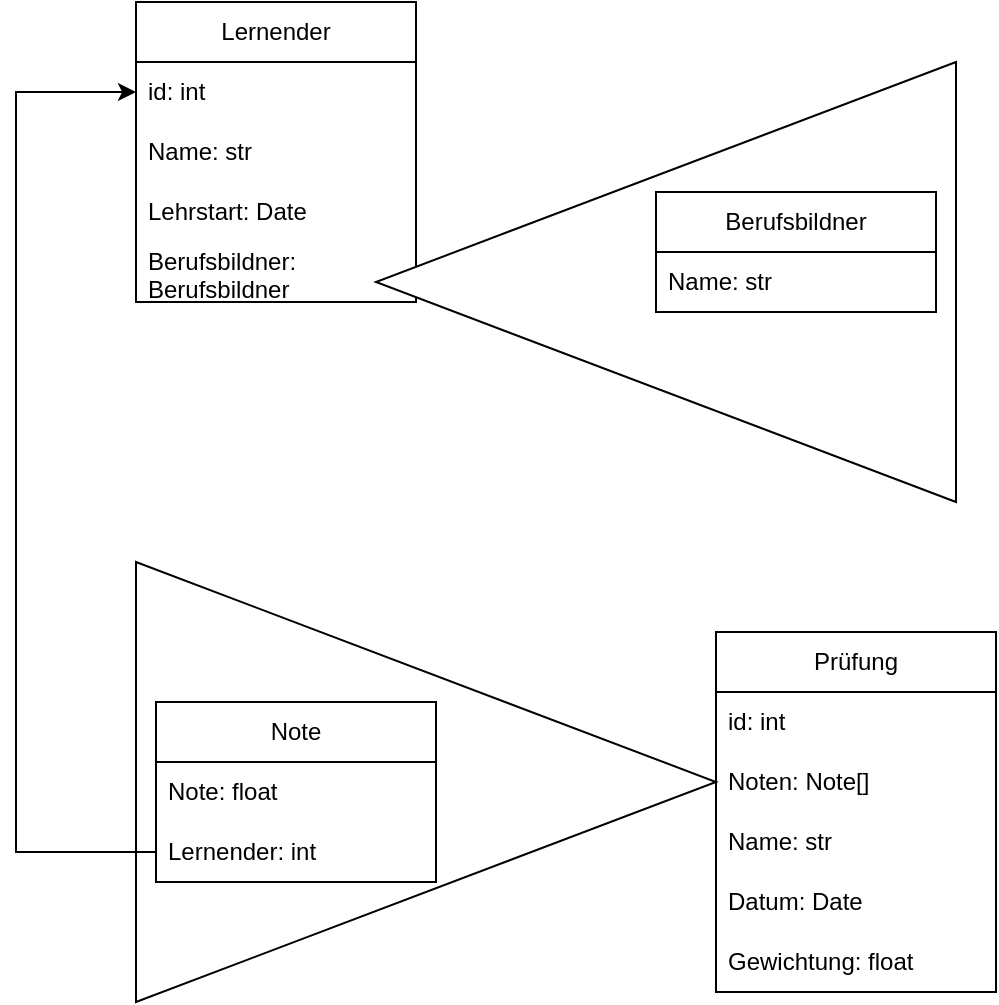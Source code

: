 <mxfile version="26.0.16">
  <diagram name="Seite-1" id="4dJr2iKl8nqWuC3aqYEB">
    <mxGraphModel dx="1293" dy="706" grid="1" gridSize="10" guides="1" tooltips="1" connect="1" arrows="1" fold="1" page="1" pageScale="1" pageWidth="827" pageHeight="1169" math="0" shadow="0">
      <root>
        <mxCell id="0" />
        <mxCell id="1" parent="0" />
        <mxCell id="_qujRmSOiFGO-WODLYsL-1" value="Lernender" style="swimlane;fontStyle=0;childLayout=stackLayout;horizontal=1;startSize=30;horizontalStack=0;resizeParent=1;resizeParentMax=0;resizeLast=0;collapsible=1;marginBottom=0;whiteSpace=wrap;html=1;" parent="1" vertex="1">
          <mxGeometry x="100" y="60" width="140" height="150" as="geometry" />
        </mxCell>
        <mxCell id="_qujRmSOiFGO-WODLYsL-3" value="id: int" style="text;strokeColor=none;fillColor=none;align=left;verticalAlign=middle;spacingLeft=4;spacingRight=4;overflow=hidden;points=[[0,0.5],[1,0.5]];portConstraint=eastwest;rotatable=0;whiteSpace=wrap;html=1;" parent="_qujRmSOiFGO-WODLYsL-1" vertex="1">
          <mxGeometry y="30" width="140" height="30" as="geometry" />
        </mxCell>
        <mxCell id="_qujRmSOiFGO-WODLYsL-10" value="Name: str" style="text;strokeColor=none;fillColor=none;align=left;verticalAlign=middle;spacingLeft=4;spacingRight=4;overflow=hidden;points=[[0,0.5],[1,0.5]];portConstraint=eastwest;rotatable=0;whiteSpace=wrap;html=1;" parent="_qujRmSOiFGO-WODLYsL-1" vertex="1">
          <mxGeometry y="60" width="140" height="30" as="geometry" />
        </mxCell>
        <mxCell id="_qujRmSOiFGO-WODLYsL-4" value="Lehrstart: Date" style="text;strokeColor=none;fillColor=none;align=left;verticalAlign=middle;spacingLeft=4;spacingRight=4;overflow=hidden;points=[[0,0.5],[1,0.5]];portConstraint=eastwest;rotatable=0;whiteSpace=wrap;html=1;" parent="_qujRmSOiFGO-WODLYsL-1" vertex="1">
          <mxGeometry y="90" width="140" height="30" as="geometry" />
        </mxCell>
        <mxCell id="_qujRmSOiFGO-WODLYsL-5" value="Berufsbildner: Berufsbildner" style="text;strokeColor=none;fillColor=none;align=left;verticalAlign=middle;spacingLeft=4;spacingRight=4;overflow=hidden;points=[[0,0.5],[1,0.5]];portConstraint=eastwest;rotatable=0;whiteSpace=wrap;html=1;" parent="_qujRmSOiFGO-WODLYsL-1" vertex="1">
          <mxGeometry y="120" width="140" height="30" as="geometry" />
        </mxCell>
        <mxCell id="yvd41NjQFhZ0YwByuSDa-1" value="" style="triangle;whiteSpace=wrap;html=1;rotation=-180;" vertex="1" parent="1">
          <mxGeometry x="220" y="90" width="290" height="220" as="geometry" />
        </mxCell>
        <mxCell id="_qujRmSOiFGO-WODLYsL-16" value="Berufsbildner" style="swimlane;fontStyle=0;childLayout=stackLayout;horizontal=1;startSize=30;horizontalStack=0;resizeParent=1;resizeParentMax=0;resizeLast=0;collapsible=1;marginBottom=0;whiteSpace=wrap;html=1;" parent="1" vertex="1">
          <mxGeometry x="360" y="155" width="140" height="60" as="geometry" />
        </mxCell>
        <mxCell id="_qujRmSOiFGO-WODLYsL-18" value="Name: str" style="text;strokeColor=none;fillColor=none;align=left;verticalAlign=middle;spacingLeft=4;spacingRight=4;overflow=hidden;points=[[0,0.5],[1,0.5]];portConstraint=eastwest;rotatable=0;whiteSpace=wrap;html=1;" parent="_qujRmSOiFGO-WODLYsL-16" vertex="1">
          <mxGeometry y="30" width="140" height="30" as="geometry" />
        </mxCell>
        <mxCell id="_qujRmSOiFGO-WODLYsL-21" value="Prüfung" style="swimlane;fontStyle=0;childLayout=stackLayout;horizontal=1;startSize=30;horizontalStack=0;resizeParent=1;resizeParentMax=0;resizeLast=0;collapsible=1;marginBottom=0;whiteSpace=wrap;html=1;" parent="1" vertex="1">
          <mxGeometry x="390" y="375" width="140" height="180" as="geometry" />
        </mxCell>
        <mxCell id="_qujRmSOiFGO-WODLYsL-22" value="id: int" style="text;strokeColor=none;fillColor=none;align=left;verticalAlign=middle;spacingLeft=4;spacingRight=4;overflow=hidden;points=[[0,0.5],[1,0.5]];portConstraint=eastwest;rotatable=0;whiteSpace=wrap;html=1;" parent="_qujRmSOiFGO-WODLYsL-21" vertex="1">
          <mxGeometry y="30" width="140" height="30" as="geometry" />
        </mxCell>
        <mxCell id="_qujRmSOiFGO-WODLYsL-23" value="Noten: Note[]" style="text;strokeColor=none;fillColor=none;align=left;verticalAlign=middle;spacingLeft=4;spacingRight=4;overflow=hidden;points=[[0,0.5],[1,0.5]];portConstraint=eastwest;rotatable=0;whiteSpace=wrap;html=1;" parent="_qujRmSOiFGO-WODLYsL-21" vertex="1">
          <mxGeometry y="60" width="140" height="30" as="geometry" />
        </mxCell>
        <mxCell id="_qujRmSOiFGO-WODLYsL-24" value="Name: str" style="text;strokeColor=none;fillColor=none;align=left;verticalAlign=middle;spacingLeft=4;spacingRight=4;overflow=hidden;points=[[0,0.5],[1,0.5]];portConstraint=eastwest;rotatable=0;whiteSpace=wrap;html=1;" parent="_qujRmSOiFGO-WODLYsL-21" vertex="1">
          <mxGeometry y="90" width="140" height="30" as="geometry" />
        </mxCell>
        <mxCell id="_qujRmSOiFGO-WODLYsL-25" value="Datum: Date" style="text;strokeColor=none;fillColor=none;align=left;verticalAlign=middle;spacingLeft=4;spacingRight=4;overflow=hidden;points=[[0,0.5],[1,0.5]];portConstraint=eastwest;rotatable=0;whiteSpace=wrap;html=1;" parent="_qujRmSOiFGO-WODLYsL-21" vertex="1">
          <mxGeometry y="120" width="140" height="30" as="geometry" />
        </mxCell>
        <mxCell id="_qujRmSOiFGO-WODLYsL-26" value="&lt;div&gt;Gewichtung: float&lt;/div&gt;" style="text;strokeColor=none;fillColor=none;align=left;verticalAlign=middle;spacingLeft=4;spacingRight=4;overflow=hidden;points=[[0,0.5],[1,0.5]];portConstraint=eastwest;rotatable=0;whiteSpace=wrap;html=1;" parent="_qujRmSOiFGO-WODLYsL-21" vertex="1">
          <mxGeometry y="150" width="140" height="30" as="geometry" />
        </mxCell>
        <mxCell id="yvd41NjQFhZ0YwByuSDa-7" value="" style="triangle;whiteSpace=wrap;html=1;rotation=0;" vertex="1" parent="1">
          <mxGeometry x="100" y="340" width="290" height="220" as="geometry" />
        </mxCell>
        <mxCell id="yvd41NjQFhZ0YwByuSDa-3" value="Note" style="swimlane;fontStyle=0;childLayout=stackLayout;horizontal=1;startSize=30;horizontalStack=0;resizeParent=1;resizeParentMax=0;resizeLast=0;collapsible=1;marginBottom=0;whiteSpace=wrap;html=1;" vertex="1" parent="1">
          <mxGeometry x="110" y="410" width="140" height="90" as="geometry" />
        </mxCell>
        <mxCell id="yvd41NjQFhZ0YwByuSDa-4" value="Note: float" style="text;strokeColor=none;fillColor=none;align=left;verticalAlign=middle;spacingLeft=4;spacingRight=4;overflow=hidden;points=[[0,0.5],[1,0.5]];portConstraint=eastwest;rotatable=0;whiteSpace=wrap;html=1;" vertex="1" parent="yvd41NjQFhZ0YwByuSDa-3">
          <mxGeometry y="30" width="140" height="30" as="geometry" />
        </mxCell>
        <mxCell id="yvd41NjQFhZ0YwByuSDa-6" value="Lernender: int" style="text;strokeColor=none;fillColor=none;align=left;verticalAlign=middle;spacingLeft=4;spacingRight=4;overflow=hidden;points=[[0,0.5],[1,0.5]];portConstraint=eastwest;rotatable=0;whiteSpace=wrap;html=1;" vertex="1" parent="yvd41NjQFhZ0YwByuSDa-3">
          <mxGeometry y="60" width="140" height="30" as="geometry" />
        </mxCell>
        <mxCell id="yvd41NjQFhZ0YwByuSDa-8" style="edgeStyle=orthogonalEdgeStyle;rounded=0;orthogonalLoop=1;jettySize=auto;html=1;entryX=0;entryY=0.5;entryDx=0;entryDy=0;" edge="1" parent="1" source="yvd41NjQFhZ0YwByuSDa-6" target="_qujRmSOiFGO-WODLYsL-3">
          <mxGeometry relative="1" as="geometry">
            <Array as="points">
              <mxPoint x="40" y="485" />
              <mxPoint x="40" y="105" />
            </Array>
          </mxGeometry>
        </mxCell>
      </root>
    </mxGraphModel>
  </diagram>
</mxfile>
